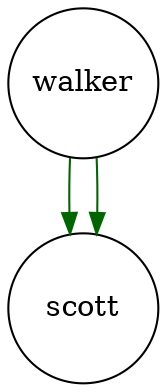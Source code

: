 digraph fullagr_walker_scott { 
 K=0.6 
 walker -> { scott } [color="darkgreen", arrowhead="normal", penwidth=1, href="#492"]; 
 walker -> { scott } [color="darkgreen", arrowhead="normal", penwidth=1, href="#570"]; 
 "walker" [shape="circle", fixedsize="true", height=1, width=1, style="filled", fillcolor="white", href="#walker"]; 
 "scott" [shape="circle", fixedsize="true", height=1, width=1, style="filled", fillcolor="white", href="#scott"]; 

}